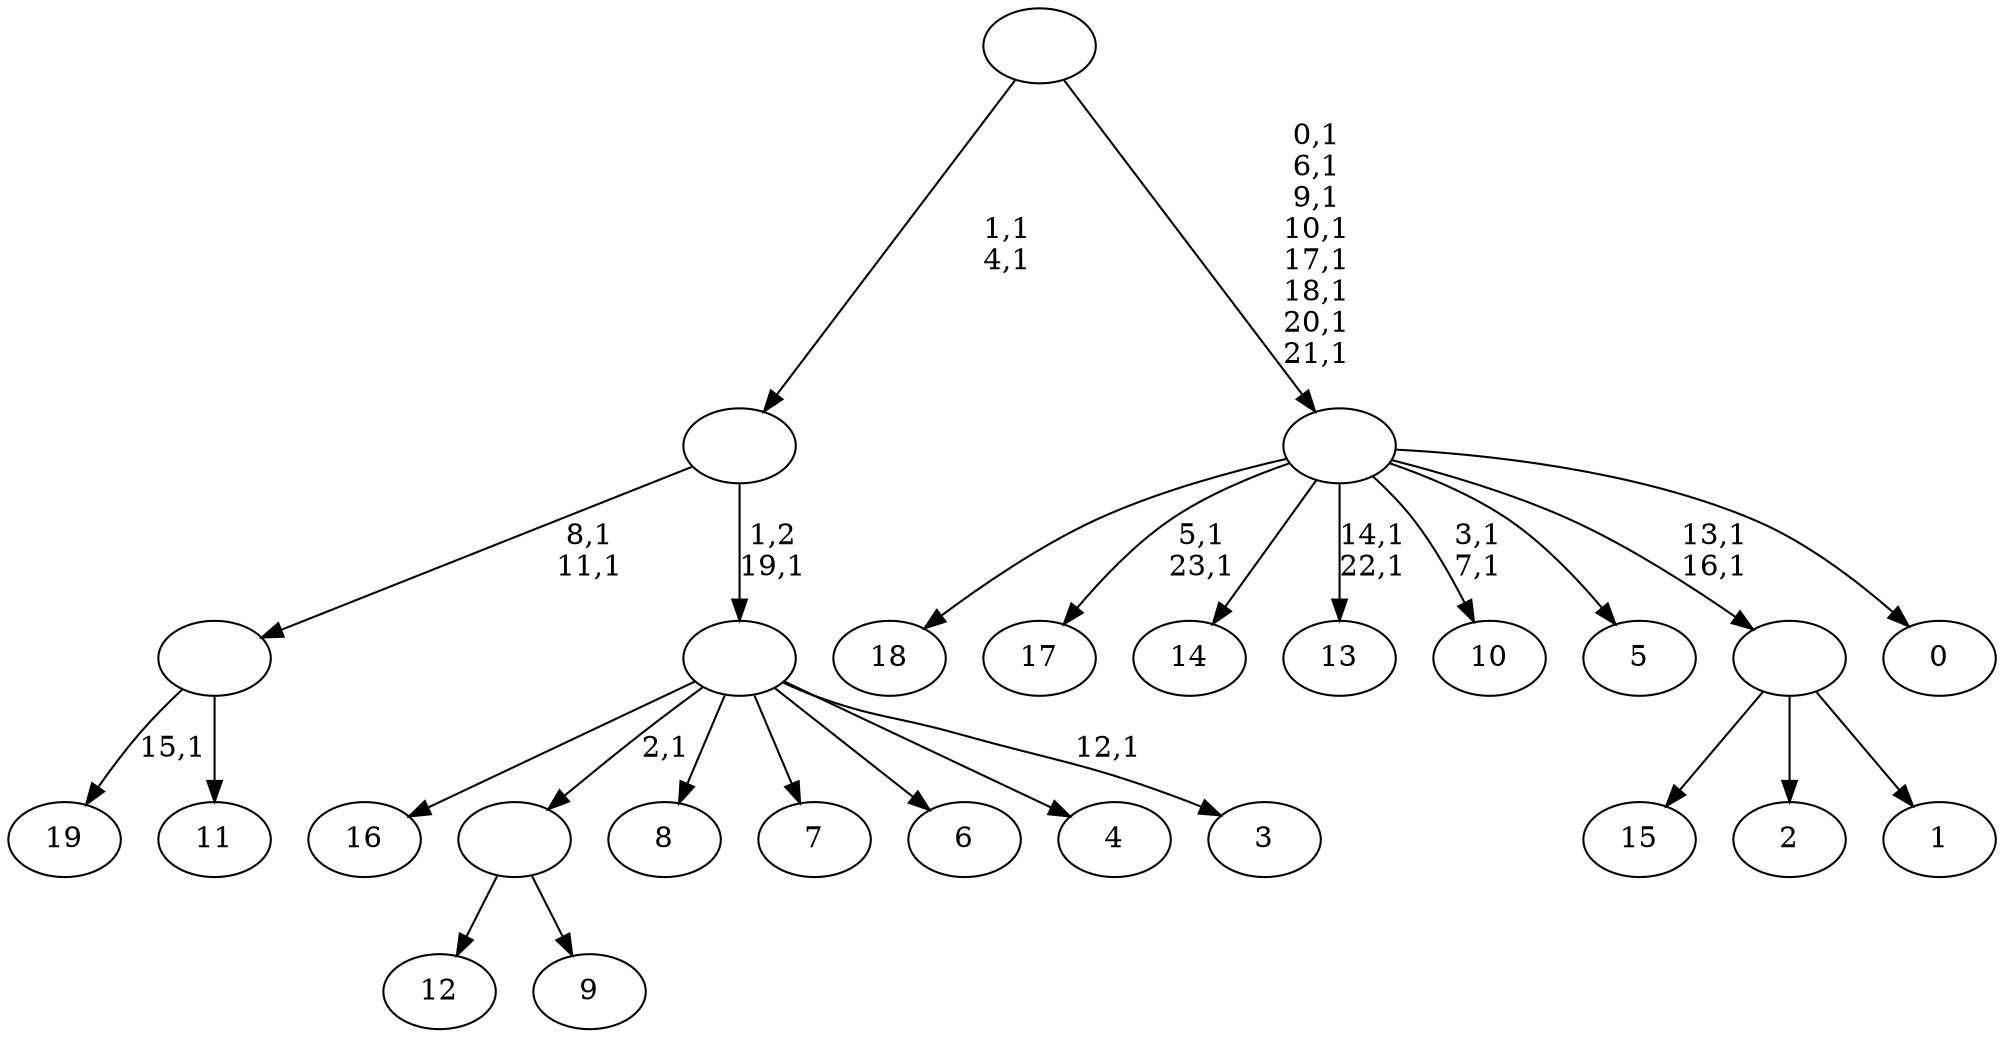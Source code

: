 digraph T {
	44 [label="19"]
	42 [label="18"]
	41 [label="17"]
	38 [label="16"]
	37 [label="15"]
	36 [label="14"]
	35 [label="13"]
	32 [label="12"]
	31 [label="11"]
	30 [label=""]
	28 [label="10"]
	25 [label="9"]
	24 [label=""]
	23 [label="8"]
	22 [label="7"]
	21 [label="6"]
	20 [label="5"]
	19 [label="4"]
	18 [label="3"]
	16 [label=""]
	15 [label=""]
	13 [label="2"]
	12 [label="1"]
	11 [label=""]
	9 [label="0"]
	8 [label=""]
	0 [label=""]
	30 -> 44 [label="15,1"]
	30 -> 31 [label=""]
	24 -> 32 [label=""]
	24 -> 25 [label=""]
	16 -> 18 [label="12,1"]
	16 -> 38 [label=""]
	16 -> 24 [label="2,1"]
	16 -> 23 [label=""]
	16 -> 22 [label=""]
	16 -> 21 [label=""]
	16 -> 19 [label=""]
	15 -> 30 [label="8,1\n11,1"]
	15 -> 16 [label="1,2\n19,1"]
	11 -> 37 [label=""]
	11 -> 13 [label=""]
	11 -> 12 [label=""]
	8 -> 11 [label="13,1\n16,1"]
	8 -> 28 [label="3,1\n7,1"]
	8 -> 35 [label="14,1\n22,1"]
	8 -> 41 [label="5,1\n23,1"]
	8 -> 42 [label=""]
	8 -> 36 [label=""]
	8 -> 20 [label=""]
	8 -> 9 [label=""]
	0 -> 8 [label="0,1\n6,1\n9,1\n10,1\n17,1\n18,1\n20,1\n21,1"]
	0 -> 15 [label="1,1\n4,1"]
}
